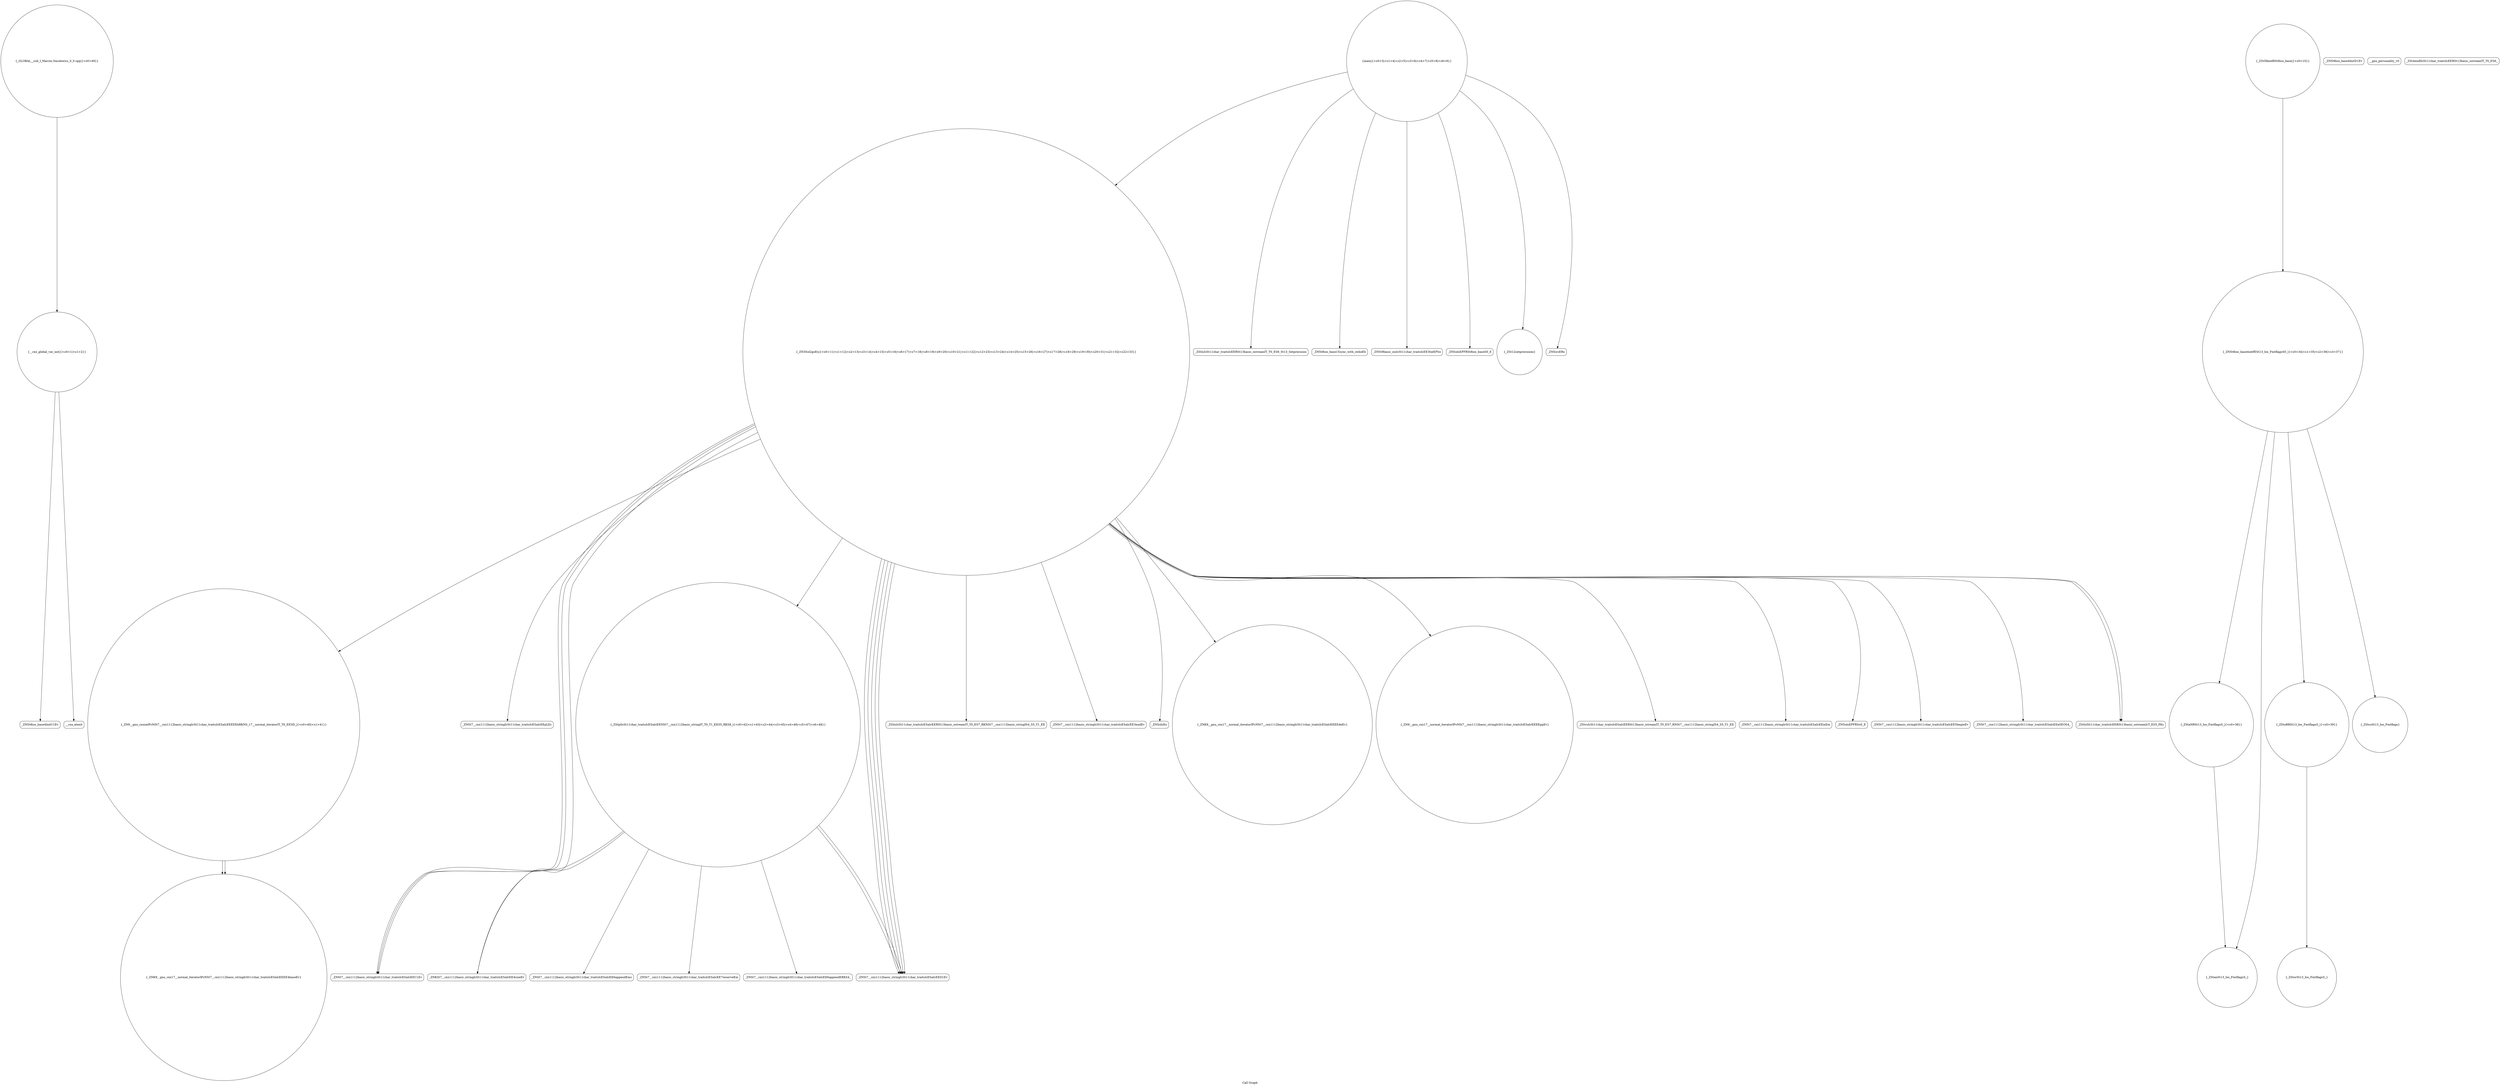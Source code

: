 digraph "Call Graph" {
	label="Call Graph";

	Node0x564ca07dc690 [shape=record,shape=circle,label="{__cxx_global_var_init|{<s0>1|<s1>2}}"];
	Node0x564ca07dc690:s0 -> Node0x564ca07dc710[color=black];
	Node0x564ca07dc690:s1 -> Node0x564ca0868c60[color=black];
	Node0x564ca08697e0 [shape=record,shape=circle,label="{_ZN9__gnu_cxxneIPcNSt7__cxx1112basic_stringIcSt11char_traitsIcESaIcEEEEEbRKNS_17__normal_iteratorIT_T0_EESD_|{<s0>40|<s1>41}}"];
	Node0x564ca08697e0:s0 -> Node0x564ca0869de0[color=black];
	Node0x564ca08697e0:s1 -> Node0x564ca0869de0[color=black];
	Node0x564ca0868e60 [shape=record,shape=Mrecord,label="{_ZStlsIcSt11char_traitsIcEERSt13basic_ostreamIT_T0_ES6_St13_Setprecision}"];
	Node0x564ca0869b60 [shape=record,shape=Mrecord,label="{_ZNSt7__cxx1112basic_stringIcSt11char_traitsIcESaIcEEpLEc}"];
	Node0x564ca08691e0 [shape=record,shape=circle,label="{_ZStaNRSt13_Ios_FmtflagsS_|{<s0>38}}"];
	Node0x564ca08691e0:s0 -> Node0x564ca0869360[color=black];
	Node0x564ca0869ee0 [shape=record,shape=Mrecord,label="{_ZNSt7__cxx1112basic_stringIcSt11char_traitsIcESaIcEE6appendEmc}"];
	Node0x564ca0869560 [shape=record,shape=Mrecord,label="{_ZNSt7__cxx1112basic_stringIcSt11char_traitsIcESaIcEEC1Ev}"];
	Node0x564ca0868be0 [shape=record,shape=Mrecord,label="{_ZNSt8ios_base4InitD1Ev}"];
	Node0x564ca08698e0 [shape=record,shape=Mrecord,label="{_ZNKSt7__cxx1112basic_stringIcSt11char_traitsIcESaIcEE4sizeEv}"];
	Node0x564ca0868f60 [shape=record,shape=circle,label="{_ZSt5fixedRSt8ios_base|{<s0>10}}"];
	Node0x564ca0868f60:s0 -> Node0x564ca0869160[color=black];
	Node0x564ca0869c60 [shape=record,shape=Mrecord,label="{_ZStlsIcSt11char_traitsIcESaIcEERSt13basic_ostreamIT_T0_ES7_RKNSt7__cxx1112basic_stringIS4_S5_T1_EE}"];
	Node0x564ca08692e0 [shape=record,shape=circle,label="{_ZStoRRSt13_Ios_FmtflagsS_|{<s0>39}}"];
	Node0x564ca08692e0:s0 -> Node0x564ca08693e0[color=black];
	Node0x564ca0869fe0 [shape=record,shape=circle,label="{_GLOBAL__sub_I_Marcin.Smulewicz_0_0.cpp|{<s0>49}}"];
	Node0x564ca0869fe0:s0 -> Node0x564ca07dc690[color=black];
	Node0x564ca0869660 [shape=record,shape=Mrecord,label="{__gxx_personality_v0}"];
	Node0x564ca0868ce0 [shape=record,shape=circle,label="{main|{<s0>3|<s1>4|<s2>5|<s3>6|<s4>7|<s5>8|<s6>9}}"];
	Node0x564ca0868ce0:s0 -> Node0x564ca0868d60[color=black];
	Node0x564ca0868ce0:s1 -> Node0x564ca0868de0[color=black];
	Node0x564ca0868ce0:s2 -> Node0x564ca0868ee0[color=black];
	Node0x564ca0868ce0:s3 -> Node0x564ca0868fe0[color=black];
	Node0x564ca0868ce0:s4 -> Node0x564ca0868e60[color=black];
	Node0x564ca0868ce0:s5 -> Node0x564ca0869060[color=black];
	Node0x564ca0868ce0:s6 -> Node0x564ca08690e0[color=black];
	Node0x564ca08699e0 [shape=record,shape=circle,label="{_ZStplIcSt11char_traitsIcESaIcEENSt7__cxx1112basic_stringIT_T0_T1_EES5_RKS8_|{<s0>42|<s1>43|<s2>44|<s3>45|<s4>46|<s5>47|<s6>48}}"];
	Node0x564ca08699e0:s0 -> Node0x564ca0869560[color=black];
	Node0x564ca08699e0:s1 -> Node0x564ca08698e0[color=black];
	Node0x564ca08699e0:s2 -> Node0x564ca0869e60[color=black];
	Node0x564ca08699e0:s3 -> Node0x564ca0869ee0[color=black];
	Node0x564ca08699e0:s4 -> Node0x564ca0869f60[color=black];
	Node0x564ca08699e0:s5 -> Node0x564ca0869ae0[color=black];
	Node0x564ca08699e0:s6 -> Node0x564ca0869ae0[color=black];
	Node0x564ca0869060 [shape=record,shape=Mrecord,label="{_ZNSirsERx}"];
	Node0x564ca0869d60 [shape=record,shape=Mrecord,label="{_ZSt4endlIcSt11char_traitsIcEERSt13basic_ostreamIT_T0_ES6_}"];
	Node0x564ca08693e0 [shape=record,shape=circle,label="{_ZStorSt13_Ios_FmtflagsS_}"];
	Node0x564ca0869760 [shape=record,shape=Mrecord,label="{_ZNSt7__cxx1112basic_stringIcSt11char_traitsIcESaIcEE3endEv}"];
	Node0x564ca0868de0 [shape=record,shape=Mrecord,label="{_ZNSt9basic_iosIcSt11char_traitsIcEE3tieEPSo}"];
	Node0x564ca0869ae0 [shape=record,shape=Mrecord,label="{_ZNSt7__cxx1112basic_stringIcSt11char_traitsIcESaIcEED1Ev}"];
	Node0x564ca0869160 [shape=record,shape=circle,label="{_ZNSt8ios_base4setfESt13_Ios_FmtflagsS0_|{<s0>34|<s1>35|<s2>36|<s3>37}}"];
	Node0x564ca0869160:s0 -> Node0x564ca0869260[color=black];
	Node0x564ca0869160:s1 -> Node0x564ca08691e0[color=black];
	Node0x564ca0869160:s2 -> Node0x564ca0869360[color=black];
	Node0x564ca0869160:s3 -> Node0x564ca08692e0[color=black];
	Node0x564ca0869e60 [shape=record,shape=Mrecord,label="{_ZNSt7__cxx1112basic_stringIcSt11char_traitsIcESaIcEE7reserveEm}"];
	Node0x564ca08694e0 [shape=record,shape=Mrecord,label="{_ZNSolsEx}"];
	Node0x564ca07dc710 [shape=record,shape=Mrecord,label="{_ZNSt8ios_base4InitC1Ev}"];
	Node0x564ca0869860 [shape=record,shape=circle,label="{_ZNK9__gnu_cxx17__normal_iteratorIPcNSt7__cxx1112basic_stringIcSt11char_traitsIcESaIcEEEEdeEv}"];
	Node0x564ca0868ee0 [shape=record,shape=Mrecord,label="{_ZNSolsEPFRSt8ios_baseS0_E}"];
	Node0x564ca0869be0 [shape=record,shape=circle,label="{_ZN9__gnu_cxx17__normal_iteratorIPcNSt7__cxx1112basic_stringIcSt11char_traitsIcESaIcEEEEppEv}"];
	Node0x564ca0869260 [shape=record,shape=circle,label="{_ZStcoSt13_Ios_Fmtflags}"];
	Node0x564ca0869f60 [shape=record,shape=Mrecord,label="{_ZNSt7__cxx1112basic_stringIcSt11char_traitsIcESaIcEE6appendERKS4_}"];
	Node0x564ca08695e0 [shape=record,shape=Mrecord,label="{_ZStrsIcSt11char_traitsIcESaIcEERSt13basic_istreamIT_T0_ES7_RNSt7__cxx1112basic_stringIS4_S5_T1_EE}"];
	Node0x564ca0868c60 [shape=record,shape=Mrecord,label="{__cxa_atexit}"];
	Node0x564ca0869960 [shape=record,shape=Mrecord,label="{_ZNSt7__cxx1112basic_stringIcSt11char_traitsIcESaIcEEixEm}"];
	Node0x564ca0868fe0 [shape=record,shape=circle,label="{_ZSt12setprecisioni}"];
	Node0x564ca0869ce0 [shape=record,shape=Mrecord,label="{_ZNSolsEPFRSoS_E}"];
	Node0x564ca0869360 [shape=record,shape=circle,label="{_ZStanSt13_Ios_FmtflagsS_}"];
	Node0x564ca08696e0 [shape=record,shape=Mrecord,label="{_ZNSt7__cxx1112basic_stringIcSt11char_traitsIcESaIcEE5beginEv}"];
	Node0x564ca0868d60 [shape=record,shape=Mrecord,label="{_ZNSt8ios_base15sync_with_stdioEb}"];
	Node0x564ca0869a60 [shape=record,shape=Mrecord,label="{_ZNSt7__cxx1112basic_stringIcSt11char_traitsIcESaIcEEaSEOS4_}"];
	Node0x564ca08690e0 [shape=record,shape=circle,label="{_ZN3Sol2goEx|{<s0>11|<s1>12|<s2>13|<s3>14|<s4>15|<s5>16|<s6>17|<s7>18|<s8>19|<s9>20|<s10>21|<s11>22|<s12>23|<s13>24|<s14>25|<s15>26|<s16>27|<s17>28|<s18>29|<s19>30|<s20>31|<s21>32|<s22>33}}"];
	Node0x564ca08690e0:s0 -> Node0x564ca0869460[color=black];
	Node0x564ca08690e0:s1 -> Node0x564ca08694e0[color=black];
	Node0x564ca08690e0:s2 -> Node0x564ca0869460[color=black];
	Node0x564ca08690e0:s3 -> Node0x564ca0869560[color=black];
	Node0x564ca08690e0:s4 -> Node0x564ca0869560[color=black];
	Node0x564ca08690e0:s5 -> Node0x564ca08695e0[color=black];
	Node0x564ca08690e0:s6 -> Node0x564ca08696e0[color=black];
	Node0x564ca08690e0:s7 -> Node0x564ca0869760[color=black];
	Node0x564ca08690e0:s8 -> Node0x564ca08697e0[color=black];
	Node0x564ca08690e0:s9 -> Node0x564ca0869860[color=black];
	Node0x564ca08690e0:s10 -> Node0x564ca08698e0[color=black];
	Node0x564ca08690e0:s11 -> Node0x564ca0869960[color=black];
	Node0x564ca08690e0:s12 -> Node0x564ca08699e0[color=black];
	Node0x564ca08690e0:s13 -> Node0x564ca0869a60[color=black];
	Node0x564ca08690e0:s14 -> Node0x564ca0869ae0[color=black];
	Node0x564ca08690e0:s15 -> Node0x564ca0869ae0[color=black];
	Node0x564ca08690e0:s16 -> Node0x564ca0869ae0[color=black];
	Node0x564ca08690e0:s17 -> Node0x564ca0869b60[color=black];
	Node0x564ca08690e0:s18 -> Node0x564ca0869be0[color=black];
	Node0x564ca08690e0:s19 -> Node0x564ca0869c60[color=black];
	Node0x564ca08690e0:s20 -> Node0x564ca0869ce0[color=black];
	Node0x564ca08690e0:s21 -> Node0x564ca0869ae0[color=black];
	Node0x564ca08690e0:s22 -> Node0x564ca0869ae0[color=black];
	Node0x564ca0869de0 [shape=record,shape=circle,label="{_ZNK9__gnu_cxx17__normal_iteratorIPcNSt7__cxx1112basic_stringIcSt11char_traitsIcESaIcEEEE4baseEv}"];
	Node0x564ca0869460 [shape=record,shape=Mrecord,label="{_ZStlsISt11char_traitsIcEERSt13basic_ostreamIcT_ES5_PKc}"];
}
